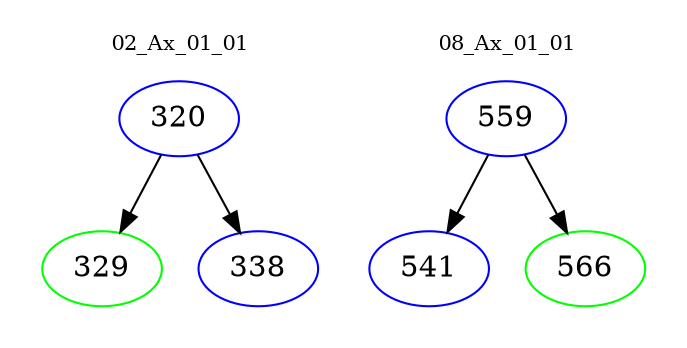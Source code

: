 digraph{
subgraph cluster_0 {
color = white
label = "02_Ax_01_01";
fontsize=10;
T0_320 [label="320", color="blue"]
T0_320 -> T0_329 [color="black"]
T0_329 [label="329", color="green"]
T0_320 -> T0_338 [color="black"]
T0_338 [label="338", color="blue"]
}
subgraph cluster_1 {
color = white
label = "08_Ax_01_01";
fontsize=10;
T1_559 [label="559", color="blue"]
T1_559 -> T1_541 [color="black"]
T1_541 [label="541", color="blue"]
T1_559 -> T1_566 [color="black"]
T1_566 [label="566", color="green"]
}
}

